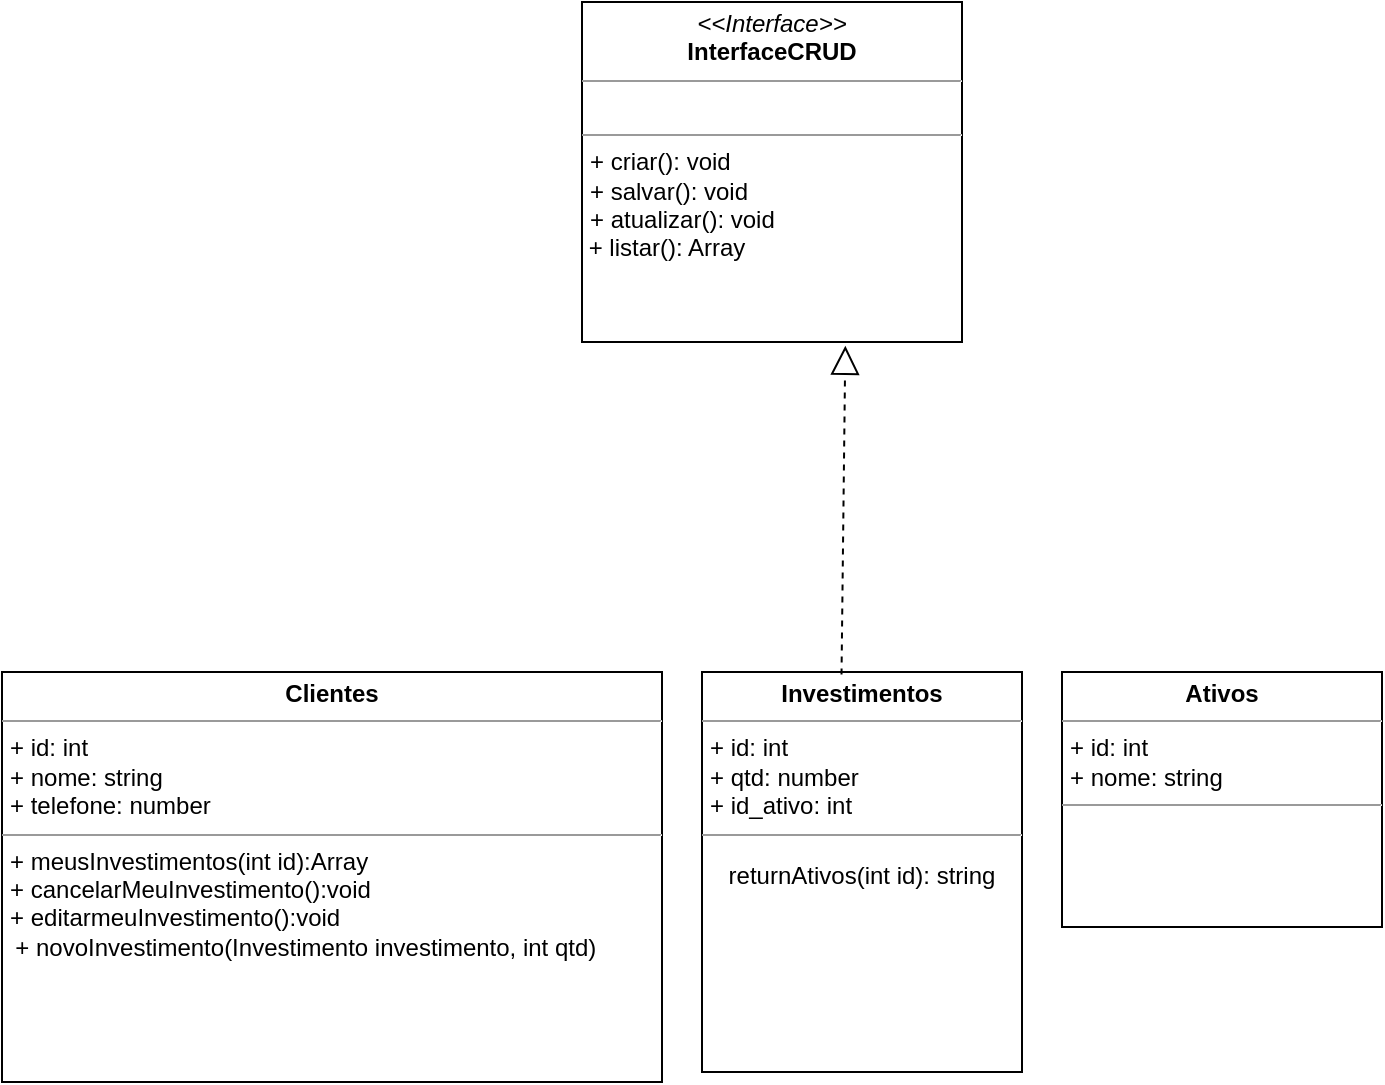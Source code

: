 <mxfile version="17.4.3" type="device"><diagram id="XWtnIpiX36A93pOIv3ss" name="Page-1"><mxGraphModel dx="958" dy="522" grid="1" gridSize="10" guides="1" tooltips="1" connect="1" arrows="1" fold="1" page="1" pageScale="1" pageWidth="827" pageHeight="1169" math="0" shadow="0"><root><mxCell id="0"/><mxCell id="1" parent="0"/><mxCell id="5O0guc8qs9KWGLiPSas8-23" value="&lt;p style=&quot;margin: 0px ; margin-top: 4px ; text-align: center&quot;&gt;&lt;b&gt;Clientes&lt;/b&gt;&lt;/p&gt;&lt;hr size=&quot;1&quot;&gt;&lt;p style=&quot;margin: 0px ; margin-left: 4px&quot;&gt;+ id: int&lt;/p&gt;&lt;p style=&quot;margin: 0px ; margin-left: 4px&quot;&gt;+ nome: string&lt;/p&gt;&lt;p style=&quot;margin: 0px ; margin-left: 4px&quot;&gt;+ telefone: number&lt;br&gt;&lt;/p&gt;&lt;hr size=&quot;1&quot;&gt;&lt;p style=&quot;margin: 0px ; margin-left: 4px&quot;&gt;+ meusInvestimentos(int id):Array&amp;nbsp;&amp;nbsp;&amp;nbsp;&amp;nbsp;&amp;nbsp;&amp;nbsp; &lt;br&gt;&lt;/p&gt;&lt;p style=&quot;margin: 0px ; margin-left: 4px&quot;&gt;+ cancelarMeuInvestimento():void&lt;/p&gt;&lt;p style=&quot;margin: 0px ; margin-left: 4px&quot;&gt;+ editarmeuInvestimento():void&lt;br&gt;&lt;/p&gt;&amp;nbsp; + novoInvestimento(Investimento investimento, int qtd)" style="verticalAlign=top;align=left;overflow=fill;fontSize=12;fontFamily=Helvetica;html=1;" vertex="1" parent="1"><mxGeometry x="50" y="415" width="330" height="205" as="geometry"/></mxCell><mxCell id="5O0guc8qs9KWGLiPSas8-27" value="&lt;p style=&quot;margin: 0px ; margin-top: 4px ; text-align: center&quot;&gt;&lt;b&gt;Investimentos&lt;/b&gt;&lt;/p&gt;&lt;hr size=&quot;1&quot;&gt;&lt;p style=&quot;margin: 0px ; margin-left: 4px&quot;&gt;+ id: int&lt;/p&gt;&lt;p style=&quot;margin: 0px ; margin-left: 4px&quot;&gt;+ qtd: number&lt;br&gt;&lt;/p&gt;&lt;p style=&quot;margin: 0px ; margin-left: 4px&quot;&gt;+ id_ativo: int&lt;br&gt;&lt;/p&gt;&lt;hr size=&quot;1&quot;&gt;" style="verticalAlign=top;align=left;overflow=fill;fontSize=12;fontFamily=Helvetica;html=1;" vertex="1" parent="1"><mxGeometry x="400" y="415" width="160" height="200" as="geometry"/></mxCell><mxCell id="5O0guc8qs9KWGLiPSas8-29" value="&lt;p style=&quot;margin: 0px ; margin-top: 4px ; text-align: center&quot;&gt;&lt;b&gt;Ativos&lt;/b&gt;&lt;/p&gt;&lt;hr size=&quot;1&quot;&gt;&lt;p style=&quot;margin: 0px ; margin-left: 4px&quot;&gt;+ id: int&lt;/p&gt;&lt;p style=&quot;margin: 0px ; margin-left: 4px&quot;&gt;+ nome: string&lt;br&gt;&lt;/p&gt;&lt;hr size=&quot;1&quot;&gt;&lt;p style=&quot;margin: 0px ; margin-left: 4px&quot;&gt;&lt;br&gt;&lt;/p&gt;" style="verticalAlign=top;align=left;overflow=fill;fontSize=12;fontFamily=Helvetica;html=1;" vertex="1" parent="1"><mxGeometry x="580" y="415" width="160" height="127.5" as="geometry"/></mxCell><mxCell id="5O0guc8qs9KWGLiPSas8-31" value="&lt;p style=&quot;margin: 0px ; margin-top: 4px ; text-align: center&quot;&gt;&lt;i&gt;&amp;lt;&amp;lt;Interface&amp;gt;&amp;gt;&lt;/i&gt;&lt;br&gt;&lt;b&gt;InterfaceCRUD&lt;/b&gt;&lt;/p&gt;&lt;hr size=&quot;1&quot;&gt;&lt;p style=&quot;margin: 0px ; margin-left: 4px&quot;&gt;&lt;br&gt;&lt;/p&gt;&lt;hr size=&quot;1&quot;&gt;&lt;p style=&quot;margin: 0px ; margin-left: 4px&quot;&gt;+ criar(): void&lt;br&gt;&lt;/p&gt;&lt;p style=&quot;margin: 0px ; margin-left: 4px&quot;&gt;+ salvar(): void&lt;br&gt;+ atualizar(): void&lt;br&gt;&lt;/p&gt;&lt;div&gt;&amp;nbsp;+ listar(): Array&lt;br&gt;&lt;/div&gt;" style="verticalAlign=top;align=left;overflow=fill;fontSize=12;fontFamily=Helvetica;html=1;" vertex="1" parent="1"><mxGeometry x="340" y="80" width="190" height="170" as="geometry"/></mxCell><mxCell id="5O0guc8qs9KWGLiPSas8-37" value="&amp;nbsp; " style="text;html=1;strokeColor=none;fillColor=none;align=center;verticalAlign=middle;whiteSpace=wrap;rounded=0;" vertex="1" parent="1"><mxGeometry x="490" y="510" width="160" height="30" as="geometry"/></mxCell><mxCell id="5O0guc8qs9KWGLiPSas8-38" value="returnAtivos(int id): string" style="text;html=1;strokeColor=none;fillColor=none;align=center;verticalAlign=middle;whiteSpace=wrap;rounded=0;" vertex="1" parent="1"><mxGeometry x="400" y="502" width="160" height="30" as="geometry"/></mxCell><mxCell id="5O0guc8qs9KWGLiPSas8-41" value="" style="endArrow=block;dashed=1;endFill=0;endSize=12;html=1;rounded=0;exitX=0.436;exitY=0.006;exitDx=0;exitDy=0;exitPerimeter=0;entryX=0.693;entryY=1.011;entryDx=0;entryDy=0;entryPerimeter=0;" edge="1" parent="1" source="5O0guc8qs9KWGLiPSas8-27" target="5O0guc8qs9KWGLiPSas8-31"><mxGeometry width="160" relative="1" as="geometry"><mxPoint x="410" y="340" as="sourcePoint"/><mxPoint x="570" y="340" as="targetPoint"/></mxGeometry></mxCell></root></mxGraphModel></diagram></mxfile>